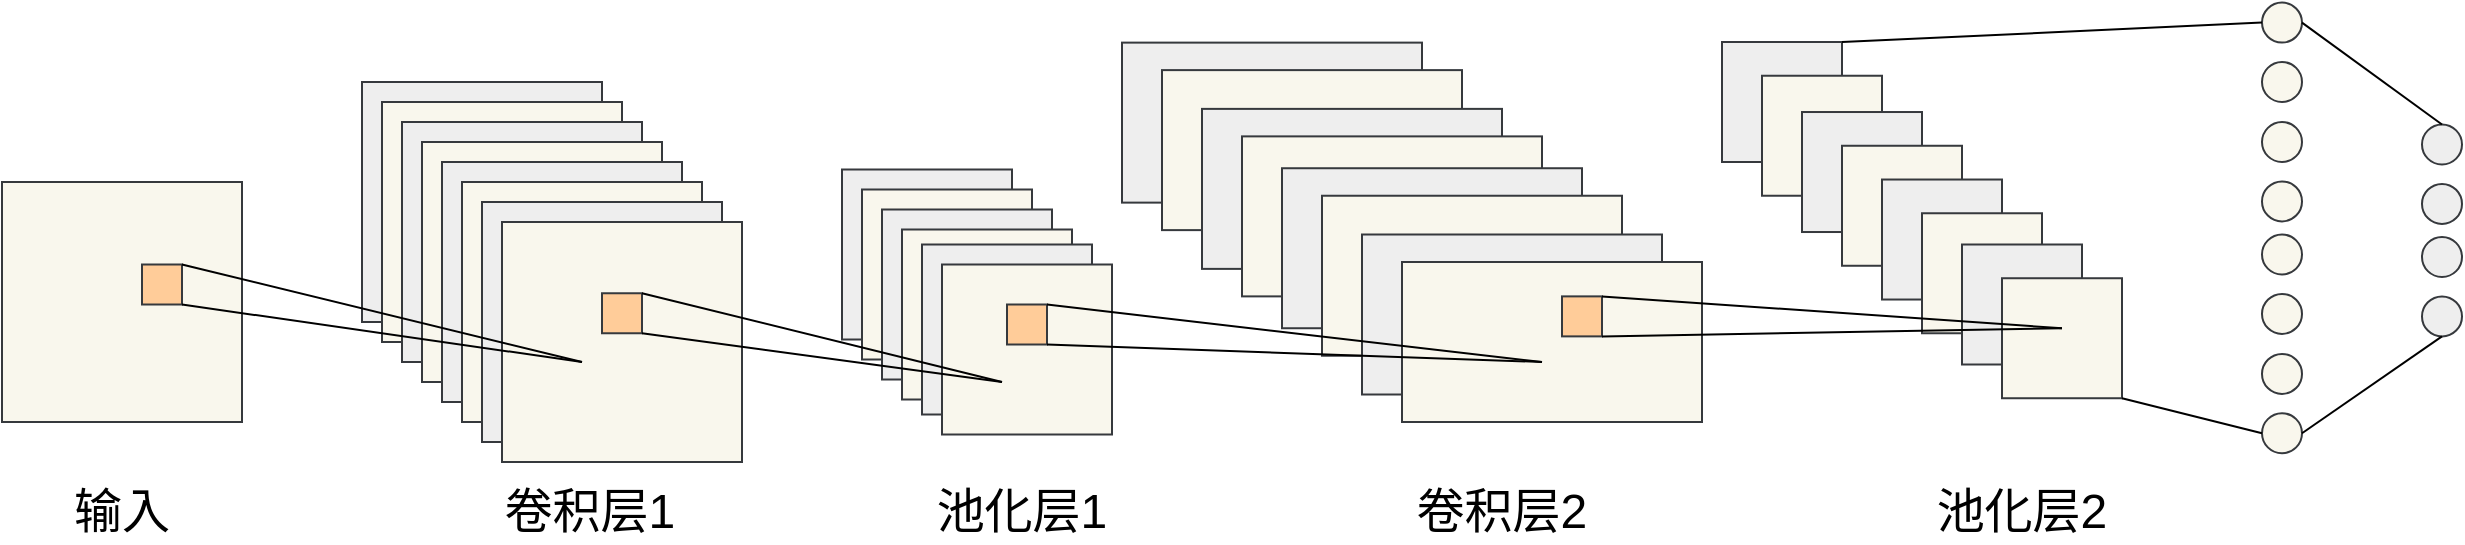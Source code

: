 <mxfile version="27.0.1">
  <diagram name="第 1 页" id="CVoWWMo-pQGvlzz5wIp6">
    <mxGraphModel dx="941" dy="928" grid="1" gridSize="10" guides="1" tooltips="1" connect="1" arrows="1" fold="1" page="1" pageScale="1" pageWidth="827" pageHeight="1169" background="#ffffff" math="0" shadow="0">
      <root>
        <mxCell id="0" />
        <mxCell id="1" parent="0" />
        <mxCell id="MIsWKixtHmsceCOaK5S8-1" value="" style="whiteSpace=wrap;html=1;aspect=fixed;fillColor=#f9f7ed;strokeColor=#36393d;" vertex="1" parent="1">
          <mxGeometry x="50" y="190" width="120" height="120" as="geometry" />
        </mxCell>
        <mxCell id="MIsWKixtHmsceCOaK5S8-2" value="" style="whiteSpace=wrap;html=1;aspect=fixed;fillColor=#eeeeee;strokeColor=#36393d;" vertex="1" parent="1">
          <mxGeometry x="230" y="140" width="120" height="120" as="geometry" />
        </mxCell>
        <mxCell id="MIsWKixtHmsceCOaK5S8-3" value="" style="whiteSpace=wrap;html=1;aspect=fixed;fillColor=#f9f7ed;strokeColor=#36393d;" vertex="1" parent="1">
          <mxGeometry x="240" y="150" width="120" height="120" as="geometry" />
        </mxCell>
        <mxCell id="MIsWKixtHmsceCOaK5S8-4" value="" style="whiteSpace=wrap;html=1;aspect=fixed;fillColor=#eeeeee;strokeColor=#36393d;" vertex="1" parent="1">
          <mxGeometry x="250" y="160" width="120" height="120" as="geometry" />
        </mxCell>
        <mxCell id="MIsWKixtHmsceCOaK5S8-5" value="" style="whiteSpace=wrap;html=1;aspect=fixed;fillColor=#f9f7ed;strokeColor=#36393d;" vertex="1" parent="1">
          <mxGeometry x="260" y="170" width="120" height="120" as="geometry" />
        </mxCell>
        <mxCell id="MIsWKixtHmsceCOaK5S8-6" value="" style="whiteSpace=wrap;html=1;aspect=fixed;fillColor=#eeeeee;strokeColor=#36393d;" vertex="1" parent="1">
          <mxGeometry x="270" y="180" width="120" height="120" as="geometry" />
        </mxCell>
        <mxCell id="MIsWKixtHmsceCOaK5S8-7" value="" style="whiteSpace=wrap;html=1;aspect=fixed;fillColor=#f9f7ed;strokeColor=#36393d;" vertex="1" parent="1">
          <mxGeometry x="280" y="190" width="120" height="120" as="geometry" />
        </mxCell>
        <mxCell id="MIsWKixtHmsceCOaK5S8-8" value="" style="whiteSpace=wrap;html=1;aspect=fixed;fillColor=#eeeeee;strokeColor=#36393d;" vertex="1" parent="1">
          <mxGeometry x="290" y="200" width="120" height="120" as="geometry" />
        </mxCell>
        <mxCell id="MIsWKixtHmsceCOaK5S8-9" value="" style="whiteSpace=wrap;html=1;aspect=fixed;fillColor=#f9f7ed;strokeColor=#36393d;" vertex="1" parent="1">
          <mxGeometry x="300" y="210" width="120" height="120" as="geometry" />
        </mxCell>
        <mxCell id="MIsWKixtHmsceCOaK5S8-10" value="" style="whiteSpace=wrap;html=1;aspect=fixed;fillColor=#eeeeee;strokeColor=#36393d;" vertex="1" parent="1">
          <mxGeometry x="470" y="183.75" width="85" height="85" as="geometry" />
        </mxCell>
        <mxCell id="MIsWKixtHmsceCOaK5S8-15" value="" style="whiteSpace=wrap;html=1;aspect=fixed;fillColor=#f9f7ed;strokeColor=#36393d;" vertex="1" parent="1">
          <mxGeometry x="480" y="193.75" width="85" height="85" as="geometry" />
        </mxCell>
        <mxCell id="MIsWKixtHmsceCOaK5S8-16" value="" style="whiteSpace=wrap;html=1;aspect=fixed;fillColor=#eeeeee;strokeColor=#36393d;" vertex="1" parent="1">
          <mxGeometry x="490" y="203.75" width="85" height="85" as="geometry" />
        </mxCell>
        <mxCell id="MIsWKixtHmsceCOaK5S8-17" value="" style="whiteSpace=wrap;html=1;aspect=fixed;fillColor=#f9f7ed;strokeColor=#36393d;" vertex="1" parent="1">
          <mxGeometry x="500" y="213.75" width="85" height="85" as="geometry" />
        </mxCell>
        <mxCell id="MIsWKixtHmsceCOaK5S8-18" value="" style="whiteSpace=wrap;html=1;aspect=fixed;fillColor=#eeeeee;strokeColor=#36393d;" vertex="1" parent="1">
          <mxGeometry x="510" y="221.25" width="85" height="85" as="geometry" />
        </mxCell>
        <mxCell id="MIsWKixtHmsceCOaK5S8-19" value="" style="whiteSpace=wrap;html=1;aspect=fixed;fillColor=#f9f7ed;strokeColor=#36393d;" vertex="1" parent="1">
          <mxGeometry x="520" y="231.25" width="85" height="85" as="geometry" />
        </mxCell>
        <mxCell id="MIsWKixtHmsceCOaK5S8-20" value="" style="rounded=0;whiteSpace=wrap;html=1;fillColor=#ffcc99;strokeColor=#36393d;" vertex="1" parent="1">
          <mxGeometry x="120" y="231.25" width="20" height="20" as="geometry" />
        </mxCell>
        <mxCell id="MIsWKixtHmsceCOaK5S8-21" value="" style="endArrow=none;html=1;rounded=0;exitX=1;exitY=0;exitDx=0;exitDy=0;movable=1;resizable=1;rotatable=1;deletable=1;editable=1;locked=0;connectable=1;strokeColor=default;entryX=0;entryY=0;entryDx=0;entryDy=0;" edge="1" parent="1" source="MIsWKixtHmsceCOaK5S8-20">
          <mxGeometry width="50" height="50" relative="1" as="geometry">
            <mxPoint x="190" y="270" as="sourcePoint" />
            <mxPoint x="340" y="280" as="targetPoint" />
          </mxGeometry>
        </mxCell>
        <mxCell id="MIsWKixtHmsceCOaK5S8-23" value="" style="endArrow=none;html=1;rounded=0;exitX=1;exitY=1;exitDx=0;exitDy=0;entryX=0;entryY=0;entryDx=0;entryDy=0;" edge="1" parent="1" source="MIsWKixtHmsceCOaK5S8-20">
          <mxGeometry width="50" height="50" relative="1" as="geometry">
            <mxPoint x="240" y="340" as="sourcePoint" />
            <mxPoint x="340" y="280" as="targetPoint" />
          </mxGeometry>
        </mxCell>
        <mxCell id="MIsWKixtHmsceCOaK5S8-24" value="" style="rounded=0;whiteSpace=wrap;html=1;fillColor=#ffcc99;strokeColor=#36393d;" vertex="1" parent="1">
          <mxGeometry x="350" y="245.63" width="20" height="20" as="geometry" />
        </mxCell>
        <mxCell id="MIsWKixtHmsceCOaK5S8-25" value="" style="endArrow=none;html=1;rounded=0;exitX=1;exitY=0;exitDx=0;exitDy=0;movable=1;resizable=1;rotatable=1;deletable=1;editable=1;locked=0;connectable=1;strokeColor=default;" edge="1" parent="1" source="MIsWKixtHmsceCOaK5S8-24">
          <mxGeometry width="50" height="50" relative="1" as="geometry">
            <mxPoint x="420" y="284.38" as="sourcePoint" />
            <mxPoint x="550" y="290" as="targetPoint" />
          </mxGeometry>
        </mxCell>
        <mxCell id="MIsWKixtHmsceCOaK5S8-26" value="" style="endArrow=none;html=1;rounded=0;exitX=1;exitY=1;exitDx=0;exitDy=0;" edge="1" parent="1" source="MIsWKixtHmsceCOaK5S8-24">
          <mxGeometry width="50" height="50" relative="1" as="geometry">
            <mxPoint x="470" y="354.38" as="sourcePoint" />
            <mxPoint x="550" y="290" as="targetPoint" />
          </mxGeometry>
        </mxCell>
        <mxCell id="MIsWKixtHmsceCOaK5S8-29" value="" style="rounded=0;whiteSpace=wrap;html=1;fillColor=#eeeeee;strokeColor=#36393d;" vertex="1" parent="1">
          <mxGeometry x="610" y="120.31" width="150" height="80" as="geometry" />
        </mxCell>
        <mxCell id="MIsWKixtHmsceCOaK5S8-30" value="" style="rounded=0;whiteSpace=wrap;html=1;fillColor=#f9f7ed;strokeColor=#36393d;" vertex="1" parent="1">
          <mxGeometry x="630" y="134.06" width="150" height="80" as="geometry" />
        </mxCell>
        <mxCell id="MIsWKixtHmsceCOaK5S8-31" value="" style="rounded=0;whiteSpace=wrap;html=1;fillColor=#eeeeee;strokeColor=#36393d;" vertex="1" parent="1">
          <mxGeometry x="650" y="153.44" width="150" height="80" as="geometry" />
        </mxCell>
        <mxCell id="MIsWKixtHmsceCOaK5S8-32" value="" style="rounded=0;whiteSpace=wrap;html=1;fillColor=#f9f7ed;strokeColor=#36393d;" vertex="1" parent="1">
          <mxGeometry x="670" y="167.19" width="150" height="80" as="geometry" />
        </mxCell>
        <mxCell id="MIsWKixtHmsceCOaK5S8-33" value="" style="rounded=0;whiteSpace=wrap;html=1;fillColor=#eeeeee;strokeColor=#36393d;" vertex="1" parent="1">
          <mxGeometry x="690" y="183.12" width="150" height="80" as="geometry" />
        </mxCell>
        <mxCell id="MIsWKixtHmsceCOaK5S8-34" value="" style="rounded=0;whiteSpace=wrap;html=1;fillColor=#f9f7ed;strokeColor=#36393d;" vertex="1" parent="1">
          <mxGeometry x="710" y="196.87" width="150" height="80" as="geometry" />
        </mxCell>
        <mxCell id="MIsWKixtHmsceCOaK5S8-35" value="" style="rounded=0;whiteSpace=wrap;html=1;fillColor=#eeeeee;strokeColor=#36393d;" vertex="1" parent="1">
          <mxGeometry x="730" y="216.25" width="150" height="80" as="geometry" />
        </mxCell>
        <mxCell id="MIsWKixtHmsceCOaK5S8-36" value="" style="rounded=0;whiteSpace=wrap;html=1;fillColor=#f9f7ed;strokeColor=#36393d;" vertex="1" parent="1">
          <mxGeometry x="750" y="230" width="150" height="80" as="geometry" />
        </mxCell>
        <mxCell id="MIsWKixtHmsceCOaK5S8-37" value="" style="rounded=0;whiteSpace=wrap;html=1;fillColor=#ffcc99;strokeColor=#36393d;" vertex="1" parent="1">
          <mxGeometry x="552.5" y="251.25" width="20" height="20" as="geometry" />
        </mxCell>
        <mxCell id="MIsWKixtHmsceCOaK5S8-39" value="" style="endArrow=none;html=1;rounded=0;entryX=0;entryY=0;entryDx=0;entryDy=0;exitX=1;exitY=0;exitDx=0;exitDy=0;" edge="1" parent="1" source="MIsWKixtHmsceCOaK5S8-37">
          <mxGeometry width="50" height="50" relative="1" as="geometry">
            <mxPoint x="620" y="340" as="sourcePoint" />
            <mxPoint x="820" y="280" as="targetPoint" />
          </mxGeometry>
        </mxCell>
        <mxCell id="MIsWKixtHmsceCOaK5S8-40" value="" style="endArrow=none;html=1;rounded=0;entryX=0;entryY=0;entryDx=0;entryDy=0;exitX=1;exitY=1;exitDx=0;exitDy=0;" edge="1" parent="1" source="MIsWKixtHmsceCOaK5S8-37">
          <mxGeometry width="50" height="50" relative="1" as="geometry">
            <mxPoint x="680" y="360" as="sourcePoint" />
            <mxPoint x="820" y="280" as="targetPoint" />
          </mxGeometry>
        </mxCell>
        <mxCell id="MIsWKixtHmsceCOaK5S8-41" value="" style="rounded=0;whiteSpace=wrap;html=1;fillColor=#eeeeee;strokeColor=#36393d;" vertex="1" parent="1">
          <mxGeometry x="910" y="120" width="60" height="60" as="geometry" />
        </mxCell>
        <mxCell id="MIsWKixtHmsceCOaK5S8-42" value="" style="rounded=0;whiteSpace=wrap;html=1;fillColor=#f9f7ed;strokeColor=#36393d;" vertex="1" parent="1">
          <mxGeometry x="930" y="136.87" width="60" height="60" as="geometry" />
        </mxCell>
        <mxCell id="MIsWKixtHmsceCOaK5S8-43" value="" style="rounded=0;whiteSpace=wrap;html=1;fillColor=#eeeeee;strokeColor=#36393d;" vertex="1" parent="1">
          <mxGeometry x="950" y="155.01" width="60" height="60" as="geometry" />
        </mxCell>
        <mxCell id="MIsWKixtHmsceCOaK5S8-44" value="" style="rounded=0;whiteSpace=wrap;html=1;fillColor=#f9f7ed;strokeColor=#36393d;" vertex="1" parent="1">
          <mxGeometry x="970" y="171.88" width="60" height="60" as="geometry" />
        </mxCell>
        <mxCell id="MIsWKixtHmsceCOaK5S8-45" value="" style="rounded=0;whiteSpace=wrap;html=1;fillColor=#eeeeee;strokeColor=#36393d;" vertex="1" parent="1">
          <mxGeometry x="990" y="188.76" width="60" height="60" as="geometry" />
        </mxCell>
        <mxCell id="MIsWKixtHmsceCOaK5S8-46" value="" style="rounded=0;whiteSpace=wrap;html=1;fillColor=#f9f7ed;strokeColor=#36393d;" vertex="1" parent="1">
          <mxGeometry x="1010" y="205.63" width="60" height="60" as="geometry" />
        </mxCell>
        <mxCell id="MIsWKixtHmsceCOaK5S8-47" value="" style="rounded=0;whiteSpace=wrap;html=1;fillColor=#eeeeee;strokeColor=#36393d;" vertex="1" parent="1">
          <mxGeometry x="1030" y="221.25" width="60" height="60" as="geometry" />
        </mxCell>
        <mxCell id="MIsWKixtHmsceCOaK5S8-48" value="" style="rounded=0;whiteSpace=wrap;html=1;fillColor=#f9f7ed;strokeColor=#36393d;" vertex="1" parent="1">
          <mxGeometry x="1050" y="238.12" width="60" height="60" as="geometry" />
        </mxCell>
        <mxCell id="MIsWKixtHmsceCOaK5S8-49" value="" style="rounded=0;whiteSpace=wrap;html=1;fillColor=#ffcc99;strokeColor=#36393d;" vertex="1" parent="1">
          <mxGeometry x="830" y="247.19" width="20" height="20" as="geometry" />
        </mxCell>
        <mxCell id="MIsWKixtHmsceCOaK5S8-51" value="" style="endArrow=none;html=1;rounded=0;entryX=0;entryY=0;entryDx=0;entryDy=0;exitX=1;exitY=0;exitDx=0;exitDy=0;" edge="1" parent="1" source="MIsWKixtHmsceCOaK5S8-49">
          <mxGeometry width="50" height="50" relative="1" as="geometry">
            <mxPoint x="920" y="350" as="sourcePoint" />
            <mxPoint x="1080" y="263.12" as="targetPoint" />
          </mxGeometry>
        </mxCell>
        <mxCell id="MIsWKixtHmsceCOaK5S8-52" value="" style="endArrow=none;html=1;rounded=0;entryX=0;entryY=0;entryDx=0;entryDy=0;exitX=1;exitY=1;exitDx=0;exitDy=0;" edge="1" parent="1" source="MIsWKixtHmsceCOaK5S8-49">
          <mxGeometry width="50" height="50" relative="1" as="geometry">
            <mxPoint x="900" y="320" as="sourcePoint" />
            <mxPoint x="1080" y="263.12" as="targetPoint" />
          </mxGeometry>
        </mxCell>
        <mxCell id="MIsWKixtHmsceCOaK5S8-54" value="" style="ellipse;whiteSpace=wrap;html=1;aspect=fixed;fillColor=#f9f7ed;strokeColor=#36393d;" vertex="1" parent="1">
          <mxGeometry x="1180" y="100.31" width="20" height="20" as="geometry" />
        </mxCell>
        <mxCell id="MIsWKixtHmsceCOaK5S8-55" value="" style="ellipse;whiteSpace=wrap;html=1;aspect=fixed;fillColor=#f9f7ed;strokeColor=#36393d;" vertex="1" parent="1">
          <mxGeometry x="1180" y="130" width="20" height="20" as="geometry" />
        </mxCell>
        <mxCell id="MIsWKixtHmsceCOaK5S8-56" value="" style="ellipse;whiteSpace=wrap;html=1;aspect=fixed;fillColor=#f9f7ed;strokeColor=#36393d;" vertex="1" parent="1">
          <mxGeometry x="1180" y="160" width="20" height="20" as="geometry" />
        </mxCell>
        <mxCell id="MIsWKixtHmsceCOaK5S8-57" value="" style="ellipse;whiteSpace=wrap;html=1;aspect=fixed;fillColor=#f9f7ed;strokeColor=#36393d;" vertex="1" parent="1">
          <mxGeometry x="1180" y="189.69" width="20" height="20" as="geometry" />
        </mxCell>
        <mxCell id="MIsWKixtHmsceCOaK5S8-58" value="" style="ellipse;whiteSpace=wrap;html=1;aspect=fixed;fillColor=#f9f7ed;strokeColor=#36393d;" vertex="1" parent="1">
          <mxGeometry x="1180" y="216.25" width="20" height="20" as="geometry" />
        </mxCell>
        <mxCell id="MIsWKixtHmsceCOaK5S8-59" value="" style="ellipse;whiteSpace=wrap;html=1;aspect=fixed;fillColor=#f9f7ed;strokeColor=#36393d;" vertex="1" parent="1">
          <mxGeometry x="1180" y="245.94" width="20" height="20" as="geometry" />
        </mxCell>
        <mxCell id="MIsWKixtHmsceCOaK5S8-60" value="" style="ellipse;whiteSpace=wrap;html=1;aspect=fixed;fillColor=#f9f7ed;strokeColor=#36393d;" vertex="1" parent="1">
          <mxGeometry x="1180" y="275.94" width="20" height="20" as="geometry" />
        </mxCell>
        <mxCell id="MIsWKixtHmsceCOaK5S8-61" value="" style="ellipse;whiteSpace=wrap;html=1;aspect=fixed;fillColor=#f9f7ed;strokeColor=#36393d;" vertex="1" parent="1">
          <mxGeometry x="1180" y="305.63" width="20" height="20" as="geometry" />
        </mxCell>
        <mxCell id="MIsWKixtHmsceCOaK5S8-62" value="" style="ellipse;whiteSpace=wrap;html=1;aspect=fixed;fillColor=#eeeeee;strokeColor=#36393d;" vertex="1" parent="1">
          <mxGeometry x="1260" y="161.25" width="20" height="20" as="geometry" />
        </mxCell>
        <mxCell id="MIsWKixtHmsceCOaK5S8-63" value="" style="ellipse;whiteSpace=wrap;html=1;aspect=fixed;fillColor=#eeeeee;strokeColor=#36393d;" vertex="1" parent="1">
          <mxGeometry x="1260" y="190.94" width="20" height="20" as="geometry" />
        </mxCell>
        <mxCell id="MIsWKixtHmsceCOaK5S8-64" value="" style="ellipse;whiteSpace=wrap;html=1;aspect=fixed;fillColor=#eeeeee;strokeColor=#36393d;" vertex="1" parent="1">
          <mxGeometry x="1260" y="217.5" width="20" height="20" as="geometry" />
        </mxCell>
        <mxCell id="MIsWKixtHmsceCOaK5S8-65" value="" style="ellipse;whiteSpace=wrap;html=1;aspect=fixed;fillColor=#eeeeee;strokeColor=#36393d;" vertex="1" parent="1">
          <mxGeometry x="1260" y="247.19" width="20" height="20" as="geometry" />
        </mxCell>
        <mxCell id="MIsWKixtHmsceCOaK5S8-66" value="" style="endArrow=none;html=1;rounded=0;entryX=0;entryY=0.5;entryDx=0;entryDy=0;exitX=1;exitY=0;exitDx=0;exitDy=0;" edge="1" parent="1" source="MIsWKixtHmsceCOaK5S8-41" target="MIsWKixtHmsceCOaK5S8-54">
          <mxGeometry width="50" height="50" relative="1" as="geometry">
            <mxPoint x="1010" y="150" as="sourcePoint" />
            <mxPoint x="1060" y="100" as="targetPoint" />
          </mxGeometry>
        </mxCell>
        <mxCell id="MIsWKixtHmsceCOaK5S8-67" value="" style="endArrow=none;html=1;rounded=0;entryX=0;entryY=0.5;entryDx=0;entryDy=0;exitX=1;exitY=1;exitDx=0;exitDy=0;" edge="1" parent="1" source="MIsWKixtHmsceCOaK5S8-48" target="MIsWKixtHmsceCOaK5S8-61">
          <mxGeometry width="50" height="50" relative="1" as="geometry">
            <mxPoint x="1060" y="420" as="sourcePoint" />
            <mxPoint x="1110" y="370" as="targetPoint" />
          </mxGeometry>
        </mxCell>
        <mxCell id="MIsWKixtHmsceCOaK5S8-68" value="" style="endArrow=none;html=1;rounded=0;exitX=1;exitY=0.5;exitDx=0;exitDy=0;entryX=0.5;entryY=0;entryDx=0;entryDy=0;" edge="1" parent="1" source="MIsWKixtHmsceCOaK5S8-54" target="MIsWKixtHmsceCOaK5S8-62">
          <mxGeometry width="50" height="50" relative="1" as="geometry">
            <mxPoint x="1230" y="150" as="sourcePoint" />
            <mxPoint x="1280" y="100" as="targetPoint" />
          </mxGeometry>
        </mxCell>
        <mxCell id="MIsWKixtHmsceCOaK5S8-69" value="" style="endArrow=none;html=1;rounded=0;entryX=0.5;entryY=1;entryDx=0;entryDy=0;exitX=1;exitY=0.5;exitDx=0;exitDy=0;" edge="1" parent="1" source="MIsWKixtHmsceCOaK5S8-61" target="MIsWKixtHmsceCOaK5S8-65">
          <mxGeometry width="50" height="50" relative="1" as="geometry">
            <mxPoint x="1280" y="410" as="sourcePoint" />
            <mxPoint x="1330" y="360" as="targetPoint" />
          </mxGeometry>
        </mxCell>
        <mxCell id="MIsWKixtHmsceCOaK5S8-70" value="&lt;font style=&quot;font-size: 24px;&quot;&gt;输入&lt;/font&gt;" style="text;html=1;align=center;verticalAlign=middle;whiteSpace=wrap;rounded=0;" vertex="1" parent="1">
          <mxGeometry x="80" y="340" width="60" height="30" as="geometry" />
        </mxCell>
        <mxCell id="MIsWKixtHmsceCOaK5S8-72" value="&lt;span style=&quot;font-size: 24px;&quot;&gt;卷积层1&lt;/span&gt;" style="text;html=1;align=center;verticalAlign=middle;whiteSpace=wrap;rounded=0;" vertex="1" parent="1">
          <mxGeometry x="274" y="340" width="140" height="30" as="geometry" />
        </mxCell>
        <mxCell id="MIsWKixtHmsceCOaK5S8-73" value="&lt;span style=&quot;font-size: 24px;&quot;&gt;池化层1&lt;/span&gt;" style="text;html=1;align=center;verticalAlign=middle;whiteSpace=wrap;rounded=0;" vertex="1" parent="1">
          <mxGeometry x="490" y="340" width="140" height="30" as="geometry" />
        </mxCell>
        <mxCell id="MIsWKixtHmsceCOaK5S8-74" value="&lt;span style=&quot;font-size: 24px;&quot;&gt;卷积层2&lt;/span&gt;" style="text;html=1;align=center;verticalAlign=middle;whiteSpace=wrap;rounded=0;" vertex="1" parent="1">
          <mxGeometry x="730" y="340" width="140" height="30" as="geometry" />
        </mxCell>
        <mxCell id="MIsWKixtHmsceCOaK5S8-75" value="&lt;span style=&quot;font-size: 24px;&quot;&gt;池化层2&lt;/span&gt;" style="text;html=1;align=center;verticalAlign=middle;whiteSpace=wrap;rounded=0;" vertex="1" parent="1">
          <mxGeometry x="1000" y="340" width="120" height="30" as="geometry" />
        </mxCell>
      </root>
    </mxGraphModel>
  </diagram>
</mxfile>
